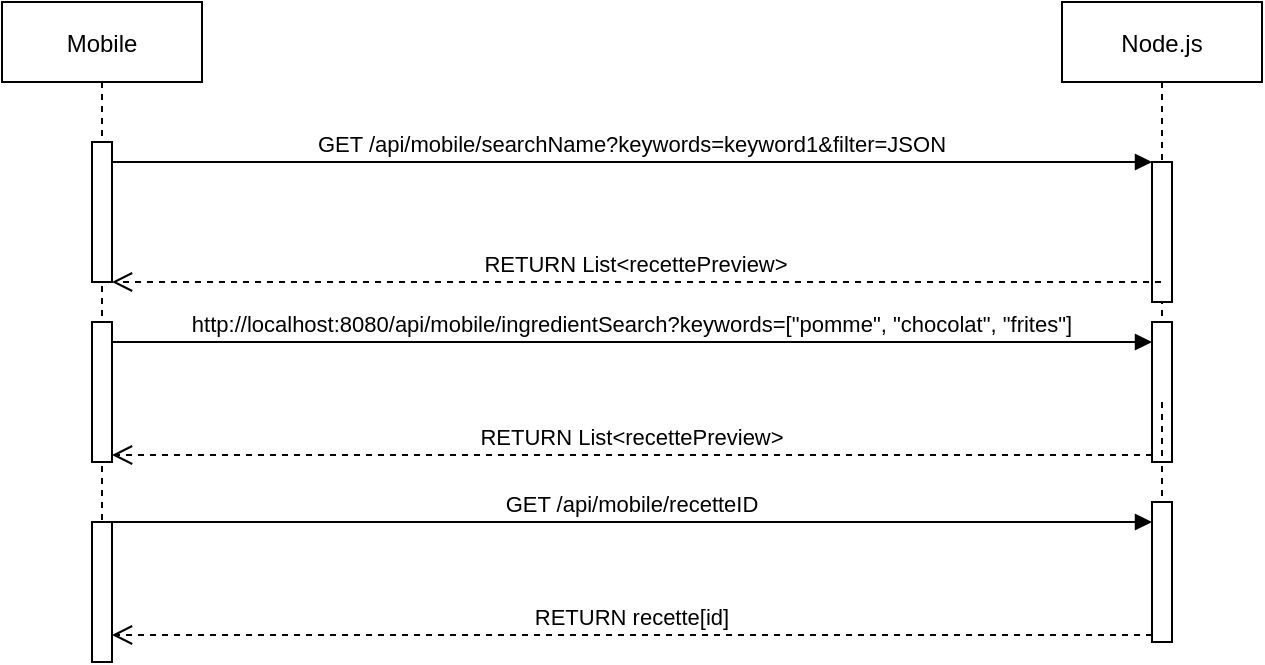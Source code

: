 <mxfile>
    <diagram id="kgpKYQtTHZ0yAKxKKP6v" name="Page-1">
        <mxGraphModel dx="809" dy="332" grid="1" gridSize="10" guides="1" tooltips="1" connect="1" arrows="1" fold="1" page="1" pageScale="1" pageWidth="850" pageHeight="1100" math="0" shadow="0">
            <root>
                <mxCell id="0"/>
                <mxCell id="1" parent="0"/>
                <mxCell id="3nuBFxr9cyL0pnOWT2aG-1" value="Mobile" style="shape=umlLifeline;perimeter=lifelinePerimeter;container=1;collapsible=0;recursiveResize=0;rounded=0;shadow=0;strokeWidth=1;" parent="1" vertex="1">
                    <mxGeometry x="120" y="80" width="100" height="330" as="geometry"/>
                </mxCell>
                <mxCell id="3nuBFxr9cyL0pnOWT2aG-2" value="" style="points=[];perimeter=orthogonalPerimeter;rounded=0;shadow=0;strokeWidth=1;" parent="3nuBFxr9cyL0pnOWT2aG-1" vertex="1">
                    <mxGeometry x="45" y="70" width="10" height="70" as="geometry"/>
                </mxCell>
                <mxCell id="7Kff_GVbFptVKYBIM-q_-5" value="" style="points=[];perimeter=orthogonalPerimeter;rounded=0;shadow=0;strokeWidth=1;" parent="3nuBFxr9cyL0pnOWT2aG-1" vertex="1">
                    <mxGeometry x="45" y="160" width="10" height="70" as="geometry"/>
                </mxCell>
                <mxCell id="7Kff_GVbFptVKYBIM-q_-12" value="" style="points=[];perimeter=orthogonalPerimeter;rounded=0;shadow=0;strokeWidth=1;" parent="3nuBFxr9cyL0pnOWT2aG-1" vertex="1">
                    <mxGeometry x="45" y="260" width="10" height="70" as="geometry"/>
                </mxCell>
                <mxCell id="3nuBFxr9cyL0pnOWT2aG-5" value="Node.js" style="shape=umlLifeline;perimeter=lifelinePerimeter;container=1;collapsible=0;recursiveResize=0;rounded=0;shadow=0;strokeWidth=1;" parent="1" vertex="1">
                    <mxGeometry x="650" y="80" width="100" height="320" as="geometry"/>
                </mxCell>
                <mxCell id="3nuBFxr9cyL0pnOWT2aG-6" value="" style="points=[];perimeter=orthogonalPerimeter;rounded=0;shadow=0;strokeWidth=1;" parent="3nuBFxr9cyL0pnOWT2aG-5" vertex="1">
                    <mxGeometry x="45" y="80" width="10" height="70" as="geometry"/>
                </mxCell>
                <mxCell id="7Kff_GVbFptVKYBIM-q_-15" value="" style="points=[];perimeter=orthogonalPerimeter;rounded=0;shadow=0;strokeWidth=1;" parent="3nuBFxr9cyL0pnOWT2aG-5" vertex="1">
                    <mxGeometry x="45" y="250" width="10" height="70" as="geometry"/>
                </mxCell>
                <mxCell id="3nuBFxr9cyL0pnOWT2aG-8" value="GET /api/mobile/searchName?keywords=keyword1&amp;filter=JSON" style="verticalAlign=bottom;endArrow=block;entryX=0;entryY=0;shadow=0;strokeWidth=1;" parent="1" source="3nuBFxr9cyL0pnOWT2aG-2" target="3nuBFxr9cyL0pnOWT2aG-6" edge="1">
                    <mxGeometry relative="1" as="geometry">
                        <mxPoint x="275" y="160" as="sourcePoint"/>
                    </mxGeometry>
                </mxCell>
                <mxCell id="7Kff_GVbFptVKYBIM-q_-1" value="RETURN List&lt;recettePreview&gt;" style="verticalAlign=bottom;endArrow=open;dashed=1;endSize=8;shadow=0;strokeWidth=1;" parent="1" source="3nuBFxr9cyL0pnOWT2aG-5" target="3nuBFxr9cyL0pnOWT2aG-2" edge="1">
                    <mxGeometry relative="1" as="geometry">
                        <mxPoint x="170" y="190" as="targetPoint"/>
                        <mxPoint x="700" y="220" as="sourcePoint"/>
                    </mxGeometry>
                </mxCell>
                <mxCell id="7Kff_GVbFptVKYBIM-q_-3" value="    http://localhost:8080/api/mobile/ingredientSearch?keywords=[&quot;pomme&quot;, &quot;chocolat&quot;, &quot;frites&quot;]" style="verticalAlign=bottom;endArrow=block;shadow=0;strokeWidth=1;" parent="1" source="7Kff_GVbFptVKYBIM-q_-5" target="7Kff_GVbFptVKYBIM-q_-6" edge="1">
                    <mxGeometry relative="1" as="geometry">
                        <mxPoint x="180" y="250.0" as="sourcePoint"/>
                        <mxPoint x="700" y="250.0" as="targetPoint"/>
                        <Array as="points">
                            <mxPoint x="260" y="250"/>
                        </Array>
                    </mxGeometry>
                </mxCell>
                <mxCell id="7Kff_GVbFptVKYBIM-q_-4" value="RETURN List&lt;recettePreview&gt;" style="verticalAlign=bottom;endArrow=open;dashed=1;endSize=8;exitX=0;exitY=0.95;shadow=0;strokeWidth=1;startArrow=none;" parent="1" source="7Kff_GVbFptVKYBIM-q_-6" target="7Kff_GVbFptVKYBIM-q_-5" edge="1">
                    <mxGeometry relative="1" as="geometry">
                        <mxPoint x="180" y="280.0" as="targetPoint"/>
                        <mxPoint x="700" y="280.0" as="sourcePoint"/>
                    </mxGeometry>
                </mxCell>
                <mxCell id="7Kff_GVbFptVKYBIM-q_-6" value="" style="points=[];perimeter=orthogonalPerimeter;rounded=0;shadow=0;strokeWidth=1;" parent="1" vertex="1">
                    <mxGeometry x="695" y="240" width="10" height="70" as="geometry"/>
                </mxCell>
                <mxCell id="7Kff_GVbFptVKYBIM-q_-7" value="" style="verticalAlign=bottom;endArrow=none;dashed=1;endSize=8;exitX=0;exitY=0.95;shadow=0;strokeWidth=1;" parent="1" target="7Kff_GVbFptVKYBIM-q_-6" edge="1">
                    <mxGeometry relative="1" as="geometry">
                        <mxPoint x="180" y="280.0" as="targetPoint"/>
                        <mxPoint x="700" y="280.0" as="sourcePoint"/>
                    </mxGeometry>
                </mxCell>
                <mxCell id="7Kff_GVbFptVKYBIM-q_-13" value="GET /api/mobile/recetteID" style="verticalAlign=bottom;endArrow=block;shadow=0;strokeWidth=1;" parent="1" source="7Kff_GVbFptVKYBIM-q_-12" target="7Kff_GVbFptVKYBIM-q_-15" edge="1">
                    <mxGeometry relative="1" as="geometry">
                        <mxPoint x="180" y="340.0" as="sourcePoint"/>
                        <mxPoint x="700" y="340.0" as="targetPoint"/>
                        <Array as="points">
                            <mxPoint x="260" y="340"/>
                        </Array>
                    </mxGeometry>
                </mxCell>
                <mxCell id="7Kff_GVbFptVKYBIM-q_-14" value="RETURN recette[id]" style="verticalAlign=bottom;endArrow=open;dashed=1;endSize=8;exitX=0;exitY=0.95;shadow=0;strokeWidth=1;startArrow=none;" parent="1" source="7Kff_GVbFptVKYBIM-q_-15" target="7Kff_GVbFptVKYBIM-q_-12" edge="1">
                    <mxGeometry relative="1" as="geometry">
                        <mxPoint x="180" y="370.0" as="targetPoint"/>
                        <mxPoint x="700" y="370.0" as="sourcePoint"/>
                    </mxGeometry>
                </mxCell>
            </root>
        </mxGraphModel>
    </diagram>
</mxfile>